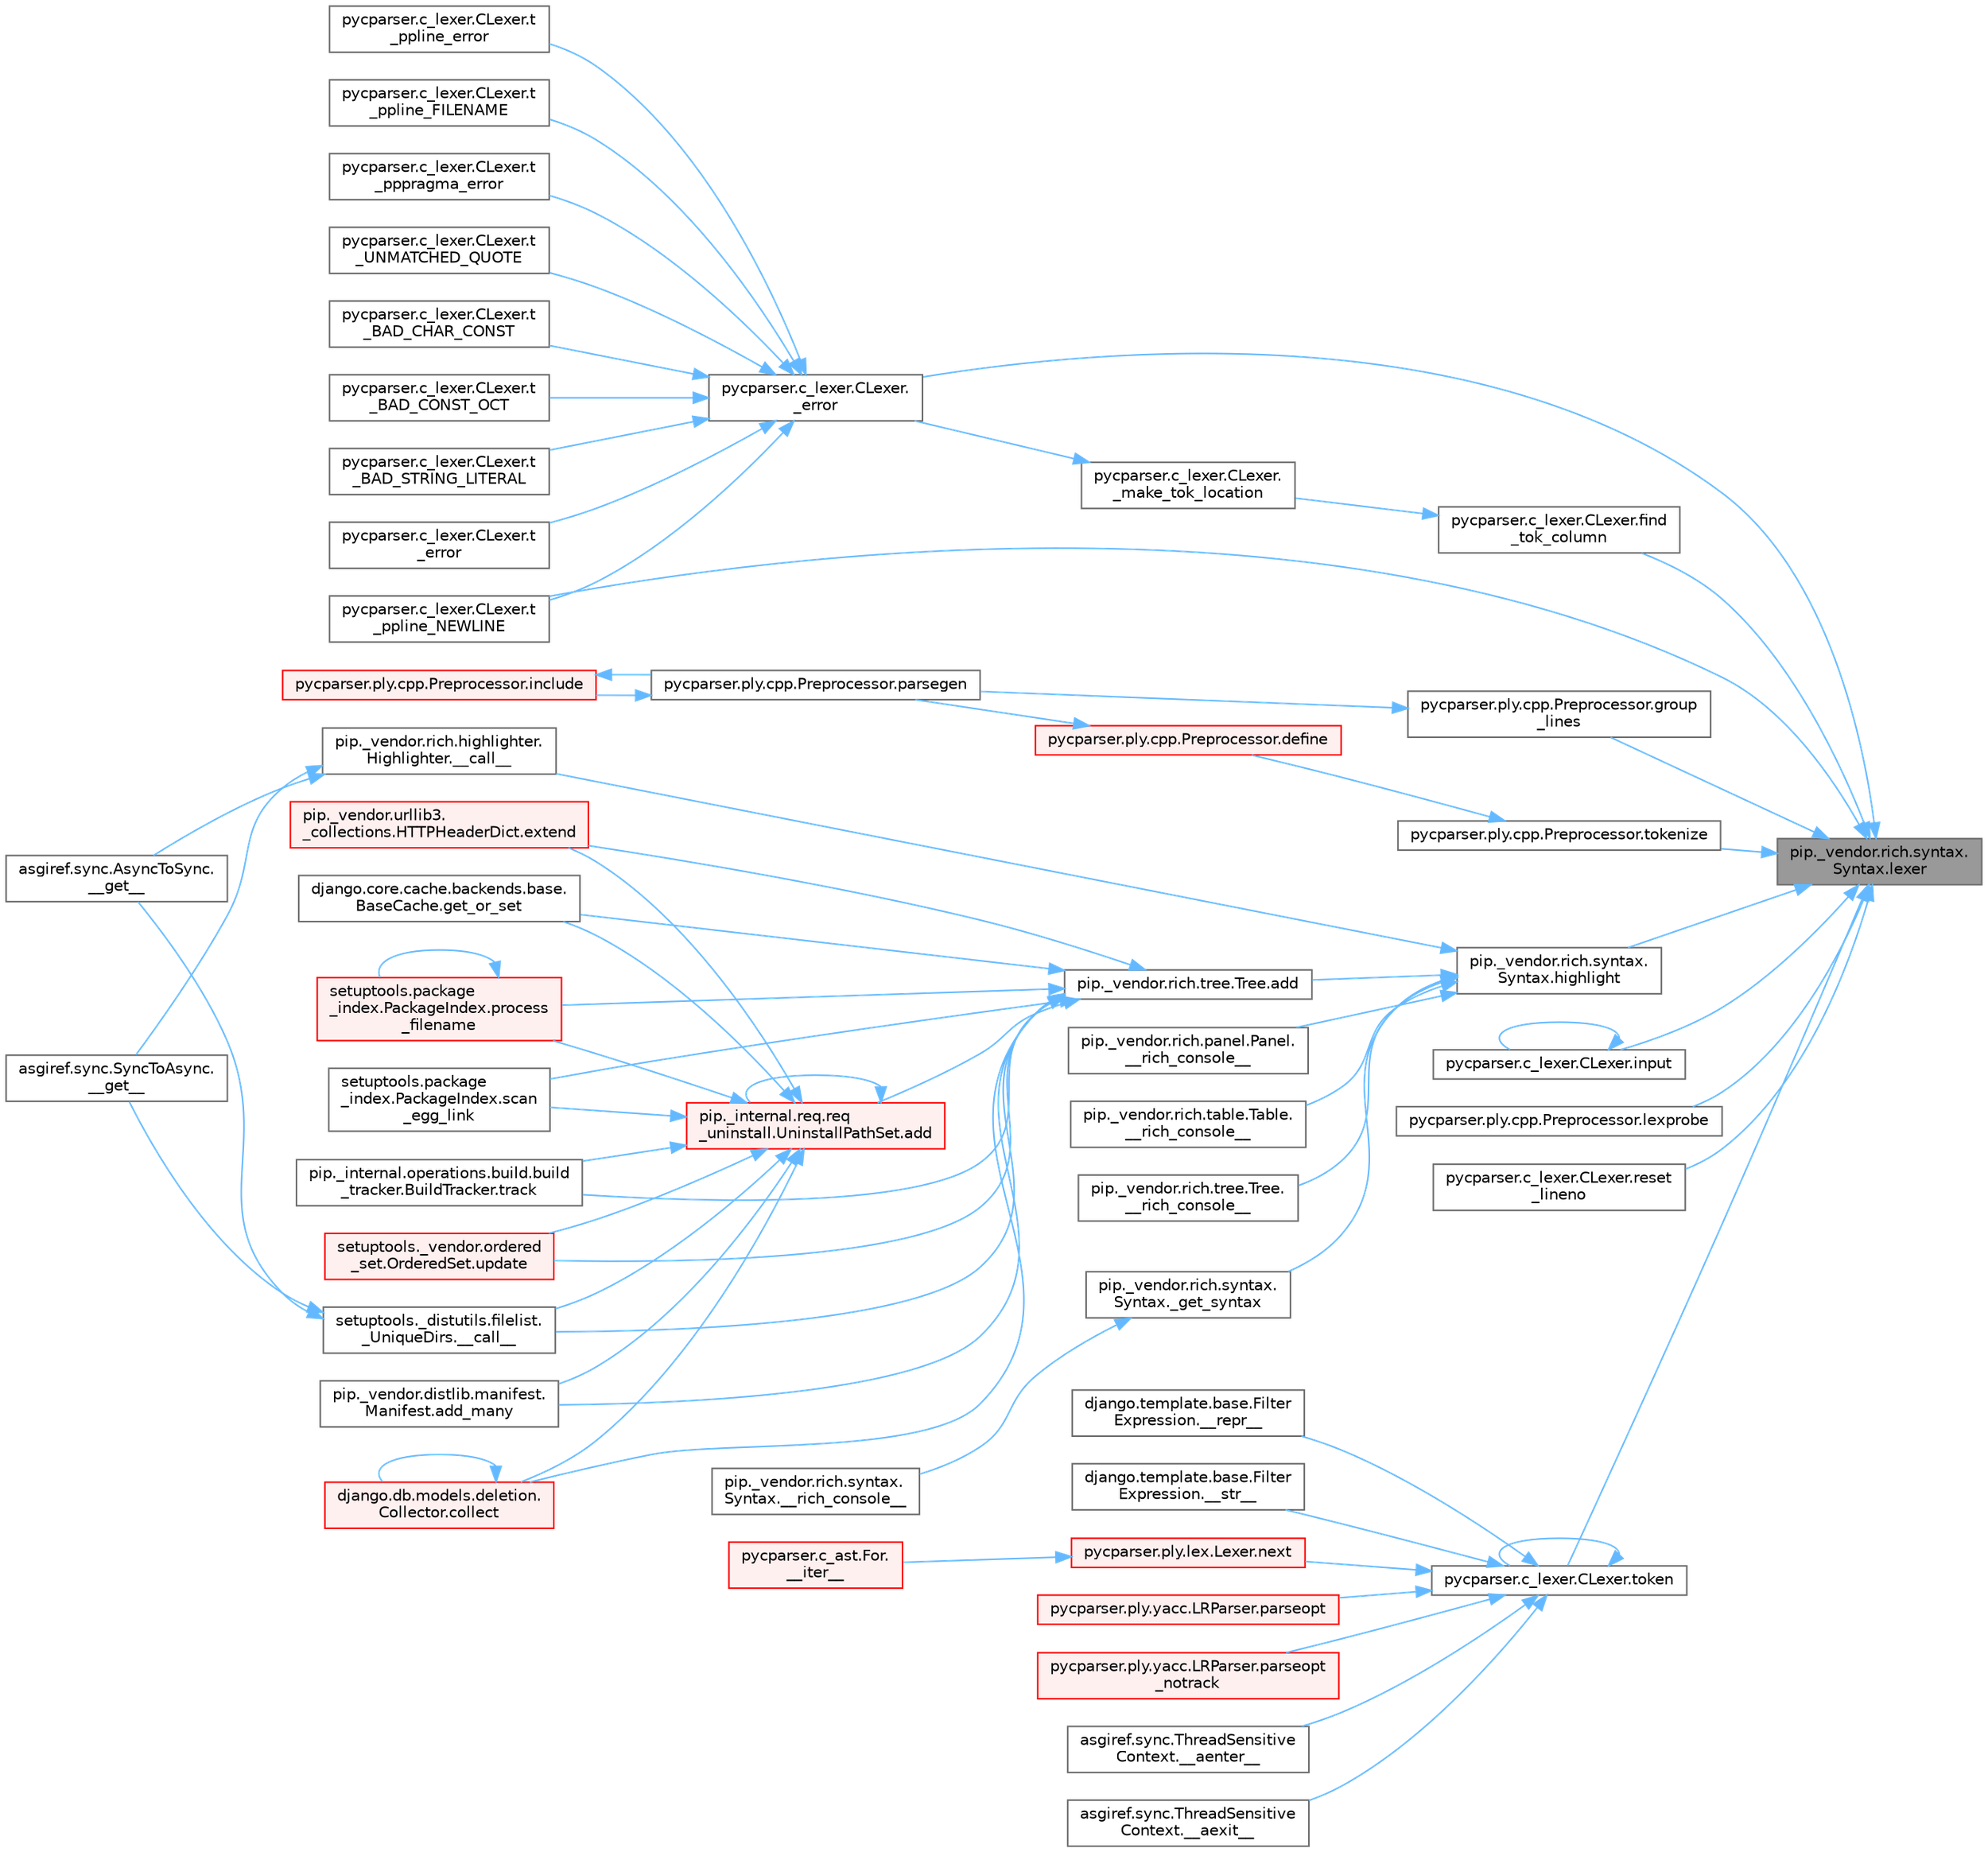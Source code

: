 digraph "pip._vendor.rich.syntax.Syntax.lexer"
{
 // LATEX_PDF_SIZE
  bgcolor="transparent";
  edge [fontname=Helvetica,fontsize=10,labelfontname=Helvetica,labelfontsize=10];
  node [fontname=Helvetica,fontsize=10,shape=box,height=0.2,width=0.4];
  rankdir="RL";
  Node1 [id="Node000001",label="pip._vendor.rich.syntax.\lSyntax.lexer",height=0.2,width=0.4,color="gray40", fillcolor="grey60", style="filled", fontcolor="black",tooltip=" "];
  Node1 -> Node2 [id="edge1_Node000001_Node000002",dir="back",color="steelblue1",style="solid",tooltip=" "];
  Node2 [id="Node000002",label="pycparser.c_lexer.CLexer.\l_error",height=0.2,width=0.4,color="grey40", fillcolor="white", style="filled",URL="$classpycparser_1_1c__lexer_1_1_c_lexer.html#a0c560c32c57634c411a5900bd46b2bb7",tooltip="– PRIVATE –######################"];
  Node2 -> Node3 [id="edge2_Node000002_Node000003",dir="back",color="steelblue1",style="solid",tooltip=" "];
  Node3 [id="Node000003",label="pycparser.c_lexer.CLexer.t\l_BAD_CHAR_CONST",height=0.2,width=0.4,color="grey40", fillcolor="white", style="filled",URL="$classpycparser_1_1c__lexer_1_1_c_lexer.html#a48c77b8ebbe704bada83b279acc4c442",tooltip=" "];
  Node2 -> Node4 [id="edge3_Node000002_Node000004",dir="back",color="steelblue1",style="solid",tooltip=" "];
  Node4 [id="Node000004",label="pycparser.c_lexer.CLexer.t\l_BAD_CONST_OCT",height=0.2,width=0.4,color="grey40", fillcolor="white", style="filled",URL="$classpycparser_1_1c__lexer_1_1_c_lexer.html#a064fd509728761c482a9417edc29342c",tooltip=" "];
  Node2 -> Node5 [id="edge4_Node000002_Node000005",dir="back",color="steelblue1",style="solid",tooltip=" "];
  Node5 [id="Node000005",label="pycparser.c_lexer.CLexer.t\l_BAD_STRING_LITERAL",height=0.2,width=0.4,color="grey40", fillcolor="white", style="filled",URL="$classpycparser_1_1c__lexer_1_1_c_lexer.html#ae5897d2519aefb86033ac5e365a57ff8",tooltip=" "];
  Node2 -> Node6 [id="edge5_Node000002_Node000006",dir="back",color="steelblue1",style="solid",tooltip=" "];
  Node6 [id="Node000006",label="pycparser.c_lexer.CLexer.t\l_error",height=0.2,width=0.4,color="grey40", fillcolor="white", style="filled",URL="$classpycparser_1_1c__lexer_1_1_c_lexer.html#aef36629d5dd280b5d921ff17285dce9f",tooltip=" "];
  Node2 -> Node7 [id="edge6_Node000002_Node000007",dir="back",color="steelblue1",style="solid",tooltip=" "];
  Node7 [id="Node000007",label="pycparser.c_lexer.CLexer.t\l_ppline_error",height=0.2,width=0.4,color="grey40", fillcolor="white", style="filled",URL="$classpycparser_1_1c__lexer_1_1_c_lexer.html#ae187af08d537e5f1d8eaf0ee8852ea3e",tooltip=" "];
  Node2 -> Node8 [id="edge7_Node000002_Node000008",dir="back",color="steelblue1",style="solid",tooltip=" "];
  Node8 [id="Node000008",label="pycparser.c_lexer.CLexer.t\l_ppline_FILENAME",height=0.2,width=0.4,color="grey40", fillcolor="white", style="filled",URL="$classpycparser_1_1c__lexer_1_1_c_lexer.html#a9e2f44706c5e28eafb7a0d6f875814f5",tooltip="Rules for the ppline state."];
  Node2 -> Node9 [id="edge8_Node000002_Node000009",dir="back",color="steelblue1",style="solid",tooltip=" "];
  Node9 [id="Node000009",label="pycparser.c_lexer.CLexer.t\l_ppline_NEWLINE",height=0.2,width=0.4,color="grey40", fillcolor="white", style="filled",URL="$classpycparser_1_1c__lexer_1_1_c_lexer.html#a10f6392f8d7a63fd3fa840b878f6d536",tooltip=" "];
  Node2 -> Node10 [id="edge9_Node000002_Node000010",dir="back",color="steelblue1",style="solid",tooltip=" "];
  Node10 [id="Node000010",label="pycparser.c_lexer.CLexer.t\l_pppragma_error",height=0.2,width=0.4,color="grey40", fillcolor="white", style="filled",URL="$classpycparser_1_1c__lexer_1_1_c_lexer.html#a9e841369ec06f26662431037f0a1b97e",tooltip=" "];
  Node2 -> Node11 [id="edge10_Node000002_Node000011",dir="back",color="steelblue1",style="solid",tooltip=" "];
  Node11 [id="Node000011",label="pycparser.c_lexer.CLexer.t\l_UNMATCHED_QUOTE",height=0.2,width=0.4,color="grey40", fillcolor="white", style="filled",URL="$classpycparser_1_1c__lexer_1_1_c_lexer.html#aecebfa17cef25a68a5ad56f618419f39",tooltip=" "];
  Node1 -> Node12 [id="edge11_Node000001_Node000012",dir="back",color="steelblue1",style="solid",tooltip=" "];
  Node12 [id="Node000012",label="pycparser.c_lexer.CLexer.find\l_tok_column",height=0.2,width=0.4,color="grey40", fillcolor="white", style="filled",URL="$classpycparser_1_1c__lexer_1_1_c_lexer.html#a0412a0b3a5a0fe564beb4bc82d502185",tooltip=" "];
  Node12 -> Node13 [id="edge12_Node000012_Node000013",dir="back",color="steelblue1",style="solid",tooltip=" "];
  Node13 [id="Node000013",label="pycparser.c_lexer.CLexer.\l_make_tok_location",height=0.2,width=0.4,color="grey40", fillcolor="white", style="filled",URL="$classpycparser_1_1c__lexer_1_1_c_lexer.html#acaae12d07d313d96c3fe93aa8aab4e9f",tooltip=" "];
  Node13 -> Node2 [id="edge13_Node000013_Node000002",dir="back",color="steelblue1",style="solid",tooltip=" "];
  Node1 -> Node14 [id="edge14_Node000001_Node000014",dir="back",color="steelblue1",style="solid",tooltip=" "];
  Node14 [id="Node000014",label="pycparser.ply.cpp.Preprocessor.group\l_lines",height=0.2,width=0.4,color="grey40", fillcolor="white", style="filled",URL="$classpycparser_1_1ply_1_1cpp_1_1_preprocessor.html#a90e6176c834bffb79d03a11dbf35b04a",tooltip=" "];
  Node14 -> Node15 [id="edge15_Node000014_Node000015",dir="back",color="steelblue1",style="solid",tooltip=" "];
  Node15 [id="Node000015",label="pycparser.ply.cpp.Preprocessor.parsegen",height=0.2,width=0.4,color="grey40", fillcolor="white", style="filled",URL="$classpycparser_1_1ply_1_1cpp_1_1_preprocessor.html#aad71ed64ebab07f9eafb0b36f9108723",tooltip=" "];
  Node15 -> Node16 [id="edge16_Node000015_Node000016",dir="back",color="steelblue1",style="solid",tooltip=" "];
  Node16 [id="Node000016",label="pycparser.ply.cpp.Preprocessor.include",height=0.2,width=0.4,color="red", fillcolor="#FFF0F0", style="filled",URL="$classpycparser_1_1ply_1_1cpp_1_1_preprocessor.html#aa91b0516d72dcf45e3d21b35b84ea1e0",tooltip=" "];
  Node16 -> Node15 [id="edge17_Node000016_Node000015",dir="back",color="steelblue1",style="solid",tooltip=" "];
  Node1 -> Node3191 [id="edge18_Node000001_Node003191",dir="back",color="steelblue1",style="solid",tooltip=" "];
  Node3191 [id="Node003191",label="pip._vendor.rich.syntax.\lSyntax.highlight",height=0.2,width=0.4,color="grey40", fillcolor="white", style="filled",URL="$classpip_1_1__vendor_1_1rich_1_1syntax_1_1_syntax.html#afc0f7ecb4f67fbe1af76360c07acecf8",tooltip=" "];
  Node3191 -> Node3192 [id="edge19_Node003191_Node003192",dir="back",color="steelblue1",style="solid",tooltip=" "];
  Node3192 [id="Node003192",label="pip._vendor.rich.highlighter.\lHighlighter.__call__",height=0.2,width=0.4,color="grey40", fillcolor="white", style="filled",URL="$classpip_1_1__vendor_1_1rich_1_1highlighter_1_1_highlighter.html#a485aa94446599d88d3936aee5472d21c",tooltip=" "];
  Node3192 -> Node50 [id="edge20_Node003192_Node000050",dir="back",color="steelblue1",style="solid",tooltip=" "];
  Node50 [id="Node000050",label="asgiref.sync.AsyncToSync.\l__get__",height=0.2,width=0.4,color="grey40", fillcolor="white", style="filled",URL="$classasgiref_1_1sync_1_1_async_to_sync.html#a23e9ef7a73da98dad9e3f4e65846969b",tooltip=" "];
  Node3192 -> Node51 [id="edge21_Node003192_Node000051",dir="back",color="steelblue1",style="solid",tooltip=" "];
  Node51 [id="Node000051",label="asgiref.sync.SyncToAsync.\l__get__",height=0.2,width=0.4,color="grey40", fillcolor="white", style="filled",URL="$classasgiref_1_1sync_1_1_sync_to_async.html#aebdfbe3f01079a529fd2f39810597381",tooltip=" "];
  Node3191 -> Node138 [id="edge22_Node003191_Node000138",dir="back",color="steelblue1",style="solid",tooltip=" "];
  Node138 [id="Node000138",label="pip._vendor.rich.panel.Panel.\l__rich_console__",height=0.2,width=0.4,color="grey40", fillcolor="white", style="filled",URL="$classpip_1_1__vendor_1_1rich_1_1panel_1_1_panel.html#a6c612abd2dc827e0625fba926d709fb6",tooltip=" "];
  Node3191 -> Node1021 [id="edge23_Node003191_Node001021",dir="back",color="steelblue1",style="solid",tooltip=" "];
  Node1021 [id="Node001021",label="pip._vendor.rich.table.Table.\l__rich_console__",height=0.2,width=0.4,color="grey40", fillcolor="white", style="filled",URL="$classpip_1_1__vendor_1_1rich_1_1table_1_1_table.html#a2f2edbc2bf733432a76f68de9e1c2e62",tooltip=" "];
  Node3191 -> Node3193 [id="edge24_Node003191_Node003193",dir="back",color="steelblue1",style="solid",tooltip=" "];
  Node3193 [id="Node003193",label="pip._vendor.rich.tree.Tree.\l__rich_console__",height=0.2,width=0.4,color="grey40", fillcolor="white", style="filled",URL="$classpip_1_1__vendor_1_1rich_1_1tree_1_1_tree.html#aa8555c7e43b4f8c34c62d797fc40f3a8",tooltip=" "];
  Node3191 -> Node3194 [id="edge25_Node003191_Node003194",dir="back",color="steelblue1",style="solid",tooltip=" "];
  Node3194 [id="Node003194",label="pip._vendor.rich.syntax.\lSyntax._get_syntax",height=0.2,width=0.4,color="grey40", fillcolor="white", style="filled",URL="$classpip_1_1__vendor_1_1rich_1_1syntax_1_1_syntax.html#a01b5cdfd3cec6ed127a7a01acc58cbf0",tooltip=" "];
  Node3194 -> Node3195 [id="edge26_Node003194_Node003195",dir="back",color="steelblue1",style="solid",tooltip=" "];
  Node3195 [id="Node003195",label="pip._vendor.rich.syntax.\lSyntax.__rich_console__",height=0.2,width=0.4,color="grey40", fillcolor="white", style="filled",URL="$classpip_1_1__vendor_1_1rich_1_1syntax_1_1_syntax.html#a7a3533316eeb2c8f52d8d1b48d8c6a15",tooltip=" "];
  Node3191 -> Node1267 [id="edge27_Node003191_Node001267",dir="back",color="steelblue1",style="solid",tooltip=" "];
  Node1267 [id="Node001267",label="pip._vendor.rich.tree.Tree.add",height=0.2,width=0.4,color="grey40", fillcolor="white", style="filled",URL="$classpip_1_1__vendor_1_1rich_1_1tree_1_1_tree.html#a0ce550864757b1ee2756237b6e754aae",tooltip=" "];
  Node1267 -> Node197 [id="edge28_Node001267_Node000197",dir="back",color="steelblue1",style="solid",tooltip=" "];
  Node197 [id="Node000197",label="setuptools._distutils.filelist.\l_UniqueDirs.__call__",height=0.2,width=0.4,color="grey40", fillcolor="white", style="filled",URL="$classsetuptools_1_1__distutils_1_1filelist_1_1___unique_dirs.html#ae93f93be227a359a5acb33f43588be38",tooltip=" "];
  Node197 -> Node50 [id="edge29_Node000197_Node000050",dir="back",color="steelblue1",style="solid",tooltip=" "];
  Node197 -> Node51 [id="edge30_Node000197_Node000051",dir="back",color="steelblue1",style="solid",tooltip=" "];
  Node1267 -> Node198 [id="edge31_Node001267_Node000198",dir="back",color="steelblue1",style="solid",tooltip=" "];
  Node198 [id="Node000198",label="pip._internal.req.req\l_uninstall.UninstallPathSet.add",height=0.2,width=0.4,color="red", fillcolor="#FFF0F0", style="filled",URL="$classpip_1_1__internal_1_1req_1_1req__uninstall_1_1_uninstall_path_set.html#ad34a919f45b9c89e6b0d59ec0d24ba4c",tooltip=" "];
  Node198 -> Node197 [id="edge32_Node000198_Node000197",dir="back",color="steelblue1",style="solid",tooltip=" "];
  Node198 -> Node198 [id="edge33_Node000198_Node000198",dir="back",color="steelblue1",style="solid",tooltip=" "];
  Node198 -> Node199 [id="edge34_Node000198_Node000199",dir="back",color="steelblue1",style="solid",tooltip=" "];
  Node199 [id="Node000199",label="pip._vendor.distlib.manifest.\lManifest.add_many",height=0.2,width=0.4,color="grey40", fillcolor="white", style="filled",URL="$classpip_1_1__vendor_1_1distlib_1_1manifest_1_1_manifest.html#aedd3a1430fdbbc656b0c203b798ad944",tooltip=" "];
  Node198 -> Node201 [id="edge35_Node000198_Node000201",dir="back",color="steelblue1",style="solid",tooltip=" "];
  Node201 [id="Node000201",label="django.db.models.deletion.\lCollector.collect",height=0.2,width=0.4,color="red", fillcolor="#FFF0F0", style="filled",URL="$classdjango_1_1db_1_1models_1_1deletion_1_1_collector.html#ae6d2a061dcb129755a51ced6ab45edad",tooltip=" "];
  Node201 -> Node201 [id="edge36_Node000201_Node000201",dir="back",color="steelblue1",style="solid",tooltip=" "];
  Node198 -> Node741 [id="edge37_Node000198_Node000741",dir="back",color="steelblue1",style="solid",tooltip=" "];
  Node741 [id="Node000741",label="pip._vendor.urllib3.\l_collections.HTTPHeaderDict.extend",height=0.2,width=0.4,color="red", fillcolor="#FFF0F0", style="filled",URL="$classpip_1_1__vendor_1_1urllib3_1_1__collections_1_1_h_t_t_p_header_dict.html#a2e1d7729c6ade1c90e37914063295d1f",tooltip=" "];
  Node198 -> Node778 [id="edge38_Node000198_Node000778",dir="back",color="steelblue1",style="solid",tooltip=" "];
  Node778 [id="Node000778",label="django.core.cache.backends.base.\lBaseCache.get_or_set",height=0.2,width=0.4,color="grey40", fillcolor="white", style="filled",URL="$classdjango_1_1core_1_1cache_1_1backends_1_1base_1_1_base_cache.html#ac478d532b4c2b74987f49ff8291e5343",tooltip=" "];
  Node198 -> Node779 [id="edge39_Node000198_Node000779",dir="back",color="steelblue1",style="solid",tooltip=" "];
  Node779 [id="Node000779",label="setuptools.package\l_index.PackageIndex.process\l_filename",height=0.2,width=0.4,color="red", fillcolor="#FFF0F0", style="filled",URL="$classsetuptools_1_1package__index_1_1_package_index.html#ab04da07ff3d457892f53ca1e671514cc",tooltip=" "];
  Node779 -> Node779 [id="edge40_Node000779_Node000779",dir="back",color="steelblue1",style="solid",tooltip=" "];
  Node198 -> Node788 [id="edge41_Node000198_Node000788",dir="back",color="steelblue1",style="solid",tooltip=" "];
  Node788 [id="Node000788",label="setuptools.package\l_index.PackageIndex.scan\l_egg_link",height=0.2,width=0.4,color="grey40", fillcolor="white", style="filled",URL="$classsetuptools_1_1package__index_1_1_package_index.html#a96dd6026fe8fc64412e12229e6188bc6",tooltip=" "];
  Node198 -> Node789 [id="edge42_Node000198_Node000789",dir="back",color="steelblue1",style="solid",tooltip=" "];
  Node789 [id="Node000789",label="pip._internal.operations.build.build\l_tracker.BuildTracker.track",height=0.2,width=0.4,color="grey40", fillcolor="white", style="filled",URL="$classpip_1_1__internal_1_1operations_1_1build_1_1build__tracker_1_1_build_tracker.html#a394d42a69664a5949488bfdfa79a8a1d",tooltip=" "];
  Node198 -> Node790 [id="edge43_Node000198_Node000790",dir="back",color="steelblue1",style="solid",tooltip=" "];
  Node790 [id="Node000790",label="setuptools._vendor.ordered\l_set.OrderedSet.update",height=0.2,width=0.4,color="red", fillcolor="#FFF0F0", style="filled",URL="$classsetuptools_1_1__vendor_1_1ordered__set_1_1_ordered_set.html#ad65452f0c741c86dce23bcba0a55c04e",tooltip=" "];
  Node1267 -> Node199 [id="edge44_Node001267_Node000199",dir="back",color="steelblue1",style="solid",tooltip=" "];
  Node1267 -> Node201 [id="edge45_Node001267_Node000201",dir="back",color="steelblue1",style="solid",tooltip=" "];
  Node1267 -> Node741 [id="edge46_Node001267_Node000741",dir="back",color="steelblue1",style="solid",tooltip=" "];
  Node1267 -> Node778 [id="edge47_Node001267_Node000778",dir="back",color="steelblue1",style="solid",tooltip=" "];
  Node1267 -> Node779 [id="edge48_Node001267_Node000779",dir="back",color="steelblue1",style="solid",tooltip=" "];
  Node1267 -> Node788 [id="edge49_Node001267_Node000788",dir="back",color="steelblue1",style="solid",tooltip=" "];
  Node1267 -> Node789 [id="edge50_Node001267_Node000789",dir="back",color="steelblue1",style="solid",tooltip=" "];
  Node1267 -> Node790 [id="edge51_Node001267_Node000790",dir="back",color="steelblue1",style="solid",tooltip=" "];
  Node1 -> Node3196 [id="edge52_Node000001_Node003196",dir="back",color="steelblue1",style="solid",tooltip=" "];
  Node3196 [id="Node003196",label="pycparser.c_lexer.CLexer.input",height=0.2,width=0.4,color="grey40", fillcolor="white", style="filled",URL="$classpycparser_1_1c__lexer_1_1_c_lexer.html#a4089ed729d43d2522fa1b5ac335312d9",tooltip=" "];
  Node3196 -> Node3196 [id="edge53_Node003196_Node003196",dir="back",color="steelblue1",style="solid",tooltip=" "];
  Node1 -> Node3197 [id="edge54_Node000001_Node003197",dir="back",color="steelblue1",style="solid",tooltip=" "];
  Node3197 [id="Node003197",label="pycparser.ply.cpp.Preprocessor.lexprobe",height=0.2,width=0.4,color="grey40", fillcolor="white", style="filled",URL="$classpycparser_1_1ply_1_1cpp_1_1_preprocessor.html#a495d659a8019588b67cdd80c8d9fa098",tooltip=" "];
  Node1 -> Node3198 [id="edge55_Node000001_Node003198",dir="back",color="steelblue1",style="solid",tooltip=" "];
  Node3198 [id="Node003198",label="pycparser.c_lexer.CLexer.reset\l_lineno",height=0.2,width=0.4,color="grey40", fillcolor="white", style="filled",URL="$classpycparser_1_1c__lexer_1_1_c_lexer.html#abf8de01a19daf6f6e9b407ac7b2b125f",tooltip=" "];
  Node1 -> Node9 [id="edge56_Node000001_Node000009",dir="back",color="steelblue1",style="solid",tooltip=" "];
  Node1 -> Node3199 [id="edge57_Node000001_Node003199",dir="back",color="steelblue1",style="solid",tooltip=" "];
  Node3199 [id="Node003199",label="pycparser.c_lexer.CLexer.token",height=0.2,width=0.4,color="grey40", fillcolor="white", style="filled",URL="$classpycparser_1_1c__lexer_1_1_c_lexer.html#afc71ef4da09bdcac1bed21ba77c8f159",tooltip=" "];
  Node3199 -> Node3200 [id="edge58_Node003199_Node003200",dir="back",color="steelblue1",style="solid",tooltip=" "];
  Node3200 [id="Node003200",label="asgiref.sync.ThreadSensitive\lContext.__aenter__",height=0.2,width=0.4,color="grey40", fillcolor="white", style="filled",URL="$classasgiref_1_1sync_1_1_thread_sensitive_context.html#a229b6e0f2723bf6a20f0585ee6951963",tooltip=" "];
  Node3199 -> Node3201 [id="edge59_Node003199_Node003201",dir="back",color="steelblue1",style="solid",tooltip=" "];
  Node3201 [id="Node003201",label="asgiref.sync.ThreadSensitive\lContext.__aexit__",height=0.2,width=0.4,color="grey40", fillcolor="white", style="filled",URL="$classasgiref_1_1sync_1_1_thread_sensitive_context.html#a8854fa8543782d3d1cb516d6f1264210",tooltip=" "];
  Node3199 -> Node3202 [id="edge60_Node003199_Node003202",dir="back",color="steelblue1",style="solid",tooltip=" "];
  Node3202 [id="Node003202",label="django.template.base.Filter\lExpression.__repr__",height=0.2,width=0.4,color="grey40", fillcolor="white", style="filled",URL="$classdjango_1_1template_1_1base_1_1_filter_expression.html#a4bbc7750853008cc920e3d01ae33b185",tooltip=" "];
  Node3199 -> Node3203 [id="edge61_Node003199_Node003203",dir="back",color="steelblue1",style="solid",tooltip=" "];
  Node3203 [id="Node003203",label="django.template.base.Filter\lExpression.__str__",height=0.2,width=0.4,color="grey40", fillcolor="white", style="filled",URL="$classdjango_1_1template_1_1base_1_1_filter_expression.html#ab3088a4f35fc11165cdf06f86eaef169",tooltip=" "];
  Node3199 -> Node3204 [id="edge62_Node003199_Node003204",dir="back",color="steelblue1",style="solid",tooltip=" "];
  Node3204 [id="Node003204",label="pycparser.ply.lex.Lexer.next",height=0.2,width=0.4,color="red", fillcolor="#FFF0F0", style="filled",URL="$classpycparser_1_1ply_1_1lex_1_1_lexer.html#acae9f5a11bbd4a7a87a770fbe7b6eee6",tooltip=" "];
  Node3204 -> Node3205 [id="edge63_Node003204_Node003205",dir="back",color="steelblue1",style="solid",tooltip=" "];
  Node3205 [id="Node003205",label="pycparser.c_ast.For.\l__iter__",height=0.2,width=0.4,color="red", fillcolor="#FFF0F0", style="filled",URL="$classpycparser_1_1c__ast_1_1_for.html#a5ec4d376b5226521b188ad1e5ef7895b",tooltip=" "];
  Node3199 -> Node3207 [id="edge64_Node003199_Node003207",dir="back",color="steelblue1",style="solid",tooltip=" "];
  Node3207 [id="Node003207",label="pycparser.ply.yacc.LRParser.parseopt",height=0.2,width=0.4,color="red", fillcolor="#FFF0F0", style="filled",URL="$classpycparser_1_1ply_1_1yacc_1_1_l_r_parser.html#a5f0e8a66265f6c3fb3de2be9372c558c",tooltip=" "];
  Node3199 -> Node3209 [id="edge65_Node003199_Node003209",dir="back",color="steelblue1",style="solid",tooltip=" "];
  Node3209 [id="Node003209",label="pycparser.ply.yacc.LRParser.parseopt\l_notrack",height=0.2,width=0.4,color="red", fillcolor="#FFF0F0", style="filled",URL="$classpycparser_1_1ply_1_1yacc_1_1_l_r_parser.html#a67455ac593f9df2cff0efb9ac014e291",tooltip=" "];
  Node3199 -> Node3199 [id="edge66_Node003199_Node003199",dir="back",color="steelblue1",style="solid",tooltip=" "];
  Node1 -> Node3210 [id="edge67_Node000001_Node003210",dir="back",color="steelblue1",style="solid",tooltip=" "];
  Node3210 [id="Node003210",label="pycparser.ply.cpp.Preprocessor.tokenize",height=0.2,width=0.4,color="grey40", fillcolor="white", style="filled",URL="$classpycparser_1_1ply_1_1cpp_1_1_preprocessor.html#a53c34921df39af2ffd17cf12746312a6",tooltip=" "];
  Node3210 -> Node3211 [id="edge68_Node003210_Node003211",dir="back",color="steelblue1",style="solid",tooltip=" "];
  Node3211 [id="Node003211",label="pycparser.ply.cpp.Preprocessor.define",height=0.2,width=0.4,color="red", fillcolor="#FFF0F0", style="filled",URL="$classpycparser_1_1ply_1_1cpp_1_1_preprocessor.html#af635683ade59c1df3d343885d9cd22b7",tooltip=" "];
  Node3211 -> Node15 [id="edge69_Node003211_Node000015",dir="back",color="steelblue1",style="solid",tooltip=" "];
}
